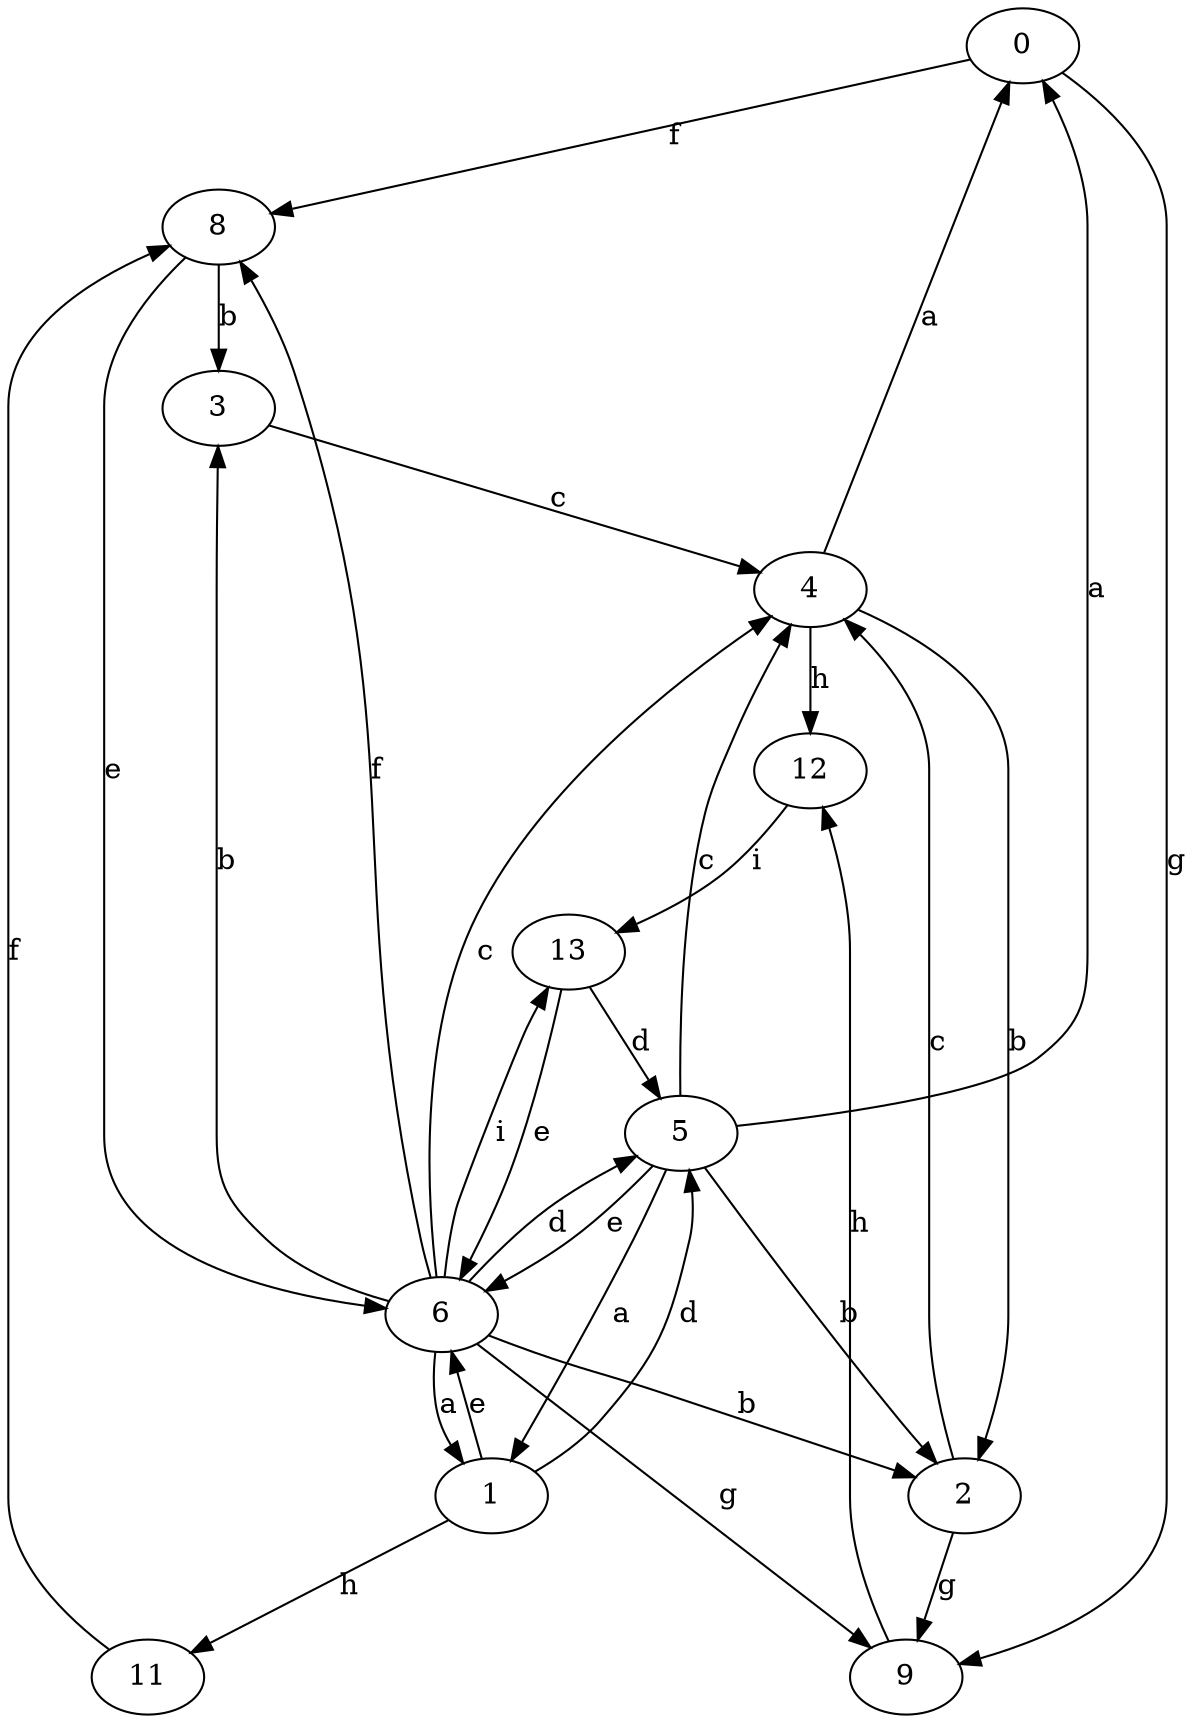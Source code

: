 strict digraph  {
0;
1;
2;
3;
4;
5;
6;
8;
9;
11;
12;
13;
0 -> 8  [label=f];
0 -> 9  [label=g];
1 -> 5  [label=d];
1 -> 6  [label=e];
1 -> 11  [label=h];
2 -> 4  [label=c];
2 -> 9  [label=g];
3 -> 4  [label=c];
4 -> 0  [label=a];
4 -> 2  [label=b];
4 -> 12  [label=h];
5 -> 0  [label=a];
5 -> 1  [label=a];
5 -> 2  [label=b];
5 -> 4  [label=c];
5 -> 6  [label=e];
6 -> 1  [label=a];
6 -> 2  [label=b];
6 -> 3  [label=b];
6 -> 4  [label=c];
6 -> 5  [label=d];
6 -> 8  [label=f];
6 -> 9  [label=g];
6 -> 13  [label=i];
8 -> 3  [label=b];
8 -> 6  [label=e];
9 -> 12  [label=h];
11 -> 8  [label=f];
12 -> 13  [label=i];
13 -> 5  [label=d];
13 -> 6  [label=e];
}
